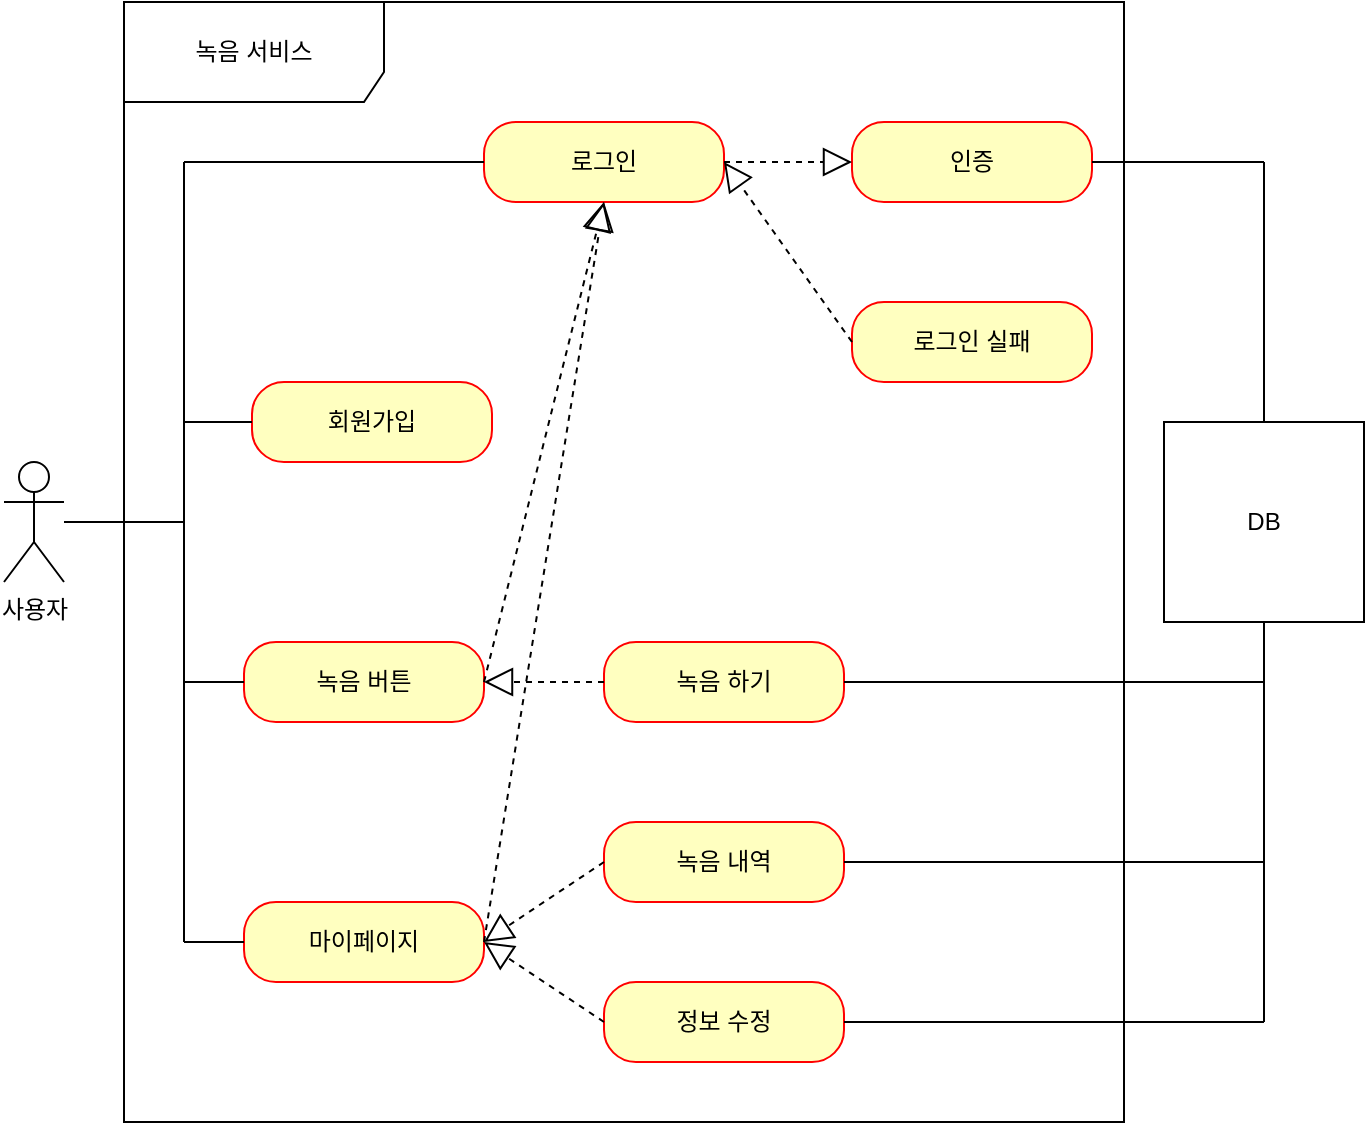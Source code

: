<mxfile version="22.0.8" type="github">
  <diagram name="페이지-1" id="mHJqjiFpOE5pRVUVB3GP">
    <mxGraphModel dx="674" dy="1057" grid="1" gridSize="10" guides="1" tooltips="1" connect="1" arrows="1" fold="1" page="1" pageScale="1" pageWidth="827" pageHeight="1169" math="0" shadow="0">
      <root>
        <mxCell id="0" />
        <mxCell id="1" parent="0" />
        <mxCell id="UscZ8xx2_ja9ftNdrWA7-1" value="사용자" style="shape=umlActor;verticalLabelPosition=bottom;verticalAlign=top;html=1;" vertex="1" parent="1">
          <mxGeometry x="20" y="390" width="30" height="60" as="geometry" />
        </mxCell>
        <mxCell id="UscZ8xx2_ja9ftNdrWA7-5" value="로그인" style="rounded=1;whiteSpace=wrap;html=1;arcSize=40;fontColor=#000000;fillColor=#ffffc0;strokeColor=#ff0000;" vertex="1" parent="1">
          <mxGeometry x="260" y="220" width="120" height="40" as="geometry" />
        </mxCell>
        <mxCell id="UscZ8xx2_ja9ftNdrWA7-7" value="회원가입" style="rounded=1;whiteSpace=wrap;html=1;arcSize=40;fontColor=#000000;fillColor=#ffffc0;strokeColor=#ff0000;" vertex="1" parent="1">
          <mxGeometry x="144" y="350" width="120" height="40" as="geometry" />
        </mxCell>
        <mxCell id="UscZ8xx2_ja9ftNdrWA7-8" value="녹음 버튼" style="rounded=1;whiteSpace=wrap;html=1;arcSize=40;fontColor=#000000;fillColor=#ffffc0;strokeColor=#ff0000;" vertex="1" parent="1">
          <mxGeometry x="140" y="480" width="120" height="40" as="geometry" />
        </mxCell>
        <mxCell id="UscZ8xx2_ja9ftNdrWA7-9" value="인증" style="rounded=1;whiteSpace=wrap;html=1;arcSize=40;fontColor=#000000;fillColor=#ffffc0;strokeColor=#ff0000;" vertex="1" parent="1">
          <mxGeometry x="444" y="220" width="120" height="40" as="geometry" />
        </mxCell>
        <mxCell id="UscZ8xx2_ja9ftNdrWA7-10" value="로그인 실패" style="rounded=1;whiteSpace=wrap;html=1;arcSize=40;fontColor=#000000;fillColor=#ffffc0;strokeColor=#ff0000;" vertex="1" parent="1">
          <mxGeometry x="444" y="310" width="120" height="40" as="geometry" />
        </mxCell>
        <mxCell id="UscZ8xx2_ja9ftNdrWA7-14" value="" style="endArrow=block;dashed=1;endFill=0;endSize=12;html=1;rounded=0;entryX=1;entryY=0.5;entryDx=0;entryDy=0;exitX=0;exitY=0.5;exitDx=0;exitDy=0;" edge="1" parent="1" source="UscZ8xx2_ja9ftNdrWA7-10" target="UscZ8xx2_ja9ftNdrWA7-5">
          <mxGeometry width="160" relative="1" as="geometry">
            <mxPoint x="394" y="410" as="sourcePoint" />
            <mxPoint x="554" y="410" as="targetPoint" />
          </mxGeometry>
        </mxCell>
        <mxCell id="UscZ8xx2_ja9ftNdrWA7-15" value="" style="endArrow=block;dashed=1;endFill=0;endSize=12;html=1;rounded=0;entryX=0;entryY=0.5;entryDx=0;entryDy=0;exitX=1;exitY=0.5;exitDx=0;exitDy=0;" edge="1" parent="1" source="UscZ8xx2_ja9ftNdrWA7-5" target="UscZ8xx2_ja9ftNdrWA7-9">
          <mxGeometry width="160" relative="1" as="geometry">
            <mxPoint x="384" y="280" as="sourcePoint" />
            <mxPoint x="554" y="410" as="targetPoint" />
          </mxGeometry>
        </mxCell>
        <mxCell id="UscZ8xx2_ja9ftNdrWA7-16" value="마이페이지" style="rounded=1;whiteSpace=wrap;html=1;arcSize=40;fontColor=#000000;fillColor=#ffffc0;strokeColor=#ff0000;" vertex="1" parent="1">
          <mxGeometry x="140" y="610" width="120" height="40" as="geometry" />
        </mxCell>
        <mxCell id="UscZ8xx2_ja9ftNdrWA7-17" value="녹음 내역" style="rounded=1;whiteSpace=wrap;html=1;arcSize=40;fontColor=#000000;fillColor=#ffffc0;strokeColor=#ff0000;" vertex="1" parent="1">
          <mxGeometry x="320" y="570" width="120" height="40" as="geometry" />
        </mxCell>
        <mxCell id="UscZ8xx2_ja9ftNdrWA7-19" value="" style="endArrow=block;dashed=1;endFill=0;endSize=12;html=1;rounded=0;exitX=0;exitY=0.5;exitDx=0;exitDy=0;entryX=1;entryY=0.5;entryDx=0;entryDy=0;" edge="1" parent="1" source="UscZ8xx2_ja9ftNdrWA7-17" target="UscZ8xx2_ja9ftNdrWA7-16">
          <mxGeometry width="160" relative="1" as="geometry">
            <mxPoint x="290" y="530" as="sourcePoint" />
            <mxPoint x="450" y="530" as="targetPoint" />
          </mxGeometry>
        </mxCell>
        <mxCell id="UscZ8xx2_ja9ftNdrWA7-20" value="녹음 하기" style="rounded=1;whiteSpace=wrap;html=1;arcSize=40;fontColor=#000000;fillColor=#ffffc0;strokeColor=#ff0000;" vertex="1" parent="1">
          <mxGeometry x="320" y="480" width="120" height="40" as="geometry" />
        </mxCell>
        <mxCell id="UscZ8xx2_ja9ftNdrWA7-26" value="정보 수정" style="rounded=1;whiteSpace=wrap;html=1;arcSize=40;fontColor=#000000;fillColor=#ffffc0;strokeColor=#ff0000;" vertex="1" parent="1">
          <mxGeometry x="320" y="650" width="120" height="40" as="geometry" />
        </mxCell>
        <mxCell id="UscZ8xx2_ja9ftNdrWA7-29" value="" style="endArrow=block;dashed=1;endFill=0;endSize=12;html=1;rounded=0;exitX=0;exitY=0.5;exitDx=0;exitDy=0;entryX=1;entryY=0.5;entryDx=0;entryDy=0;" edge="1" parent="1" source="UscZ8xx2_ja9ftNdrWA7-26" target="UscZ8xx2_ja9ftNdrWA7-16">
          <mxGeometry width="160" relative="1" as="geometry">
            <mxPoint x="290" y="490" as="sourcePoint" />
            <mxPoint x="450" y="490" as="targetPoint" />
          </mxGeometry>
        </mxCell>
        <mxCell id="UscZ8xx2_ja9ftNdrWA7-31" value="DB" style="html=1;whiteSpace=wrap;" vertex="1" parent="1">
          <mxGeometry x="600" y="370" width="100" height="100" as="geometry" />
        </mxCell>
        <mxCell id="UscZ8xx2_ja9ftNdrWA7-33" value="" style="endArrow=block;dashed=1;endFill=0;endSize=12;html=1;rounded=0;exitX=1;exitY=0.5;exitDx=0;exitDy=0;entryX=0.5;entryY=1;entryDx=0;entryDy=0;" edge="1" parent="1" source="UscZ8xx2_ja9ftNdrWA7-16" target="UscZ8xx2_ja9ftNdrWA7-5">
          <mxGeometry width="160" relative="1" as="geometry">
            <mxPoint x="270" y="590" as="sourcePoint" />
            <mxPoint x="460" y="390" as="targetPoint" />
          </mxGeometry>
        </mxCell>
        <mxCell id="UscZ8xx2_ja9ftNdrWA7-34" value="" style="endArrow=block;dashed=1;endFill=0;endSize=12;html=1;rounded=0;exitX=1;exitY=0.5;exitDx=0;exitDy=0;entryX=0.5;entryY=1;entryDx=0;entryDy=0;" edge="1" parent="1" source="UscZ8xx2_ja9ftNdrWA7-8" target="UscZ8xx2_ja9ftNdrWA7-5">
          <mxGeometry width="160" relative="1" as="geometry">
            <mxPoint x="250" y="510" as="sourcePoint" />
            <mxPoint x="410" y="510" as="targetPoint" />
          </mxGeometry>
        </mxCell>
        <mxCell id="UscZ8xx2_ja9ftNdrWA7-36" value="" style="endArrow=none;html=1;rounded=0;" edge="1" parent="1" source="UscZ8xx2_ja9ftNdrWA7-1">
          <mxGeometry width="50" height="50" relative="1" as="geometry">
            <mxPoint x="175" y="445" as="sourcePoint" />
            <mxPoint x="110" y="420" as="targetPoint" />
          </mxGeometry>
        </mxCell>
        <mxCell id="UscZ8xx2_ja9ftNdrWA7-37" value="" style="endArrow=block;dashed=1;endFill=0;endSize=12;html=1;rounded=0;exitX=0;exitY=0.5;exitDx=0;exitDy=0;entryX=1;entryY=0.5;entryDx=0;entryDy=0;" edge="1" parent="1" source="UscZ8xx2_ja9ftNdrWA7-20" target="UscZ8xx2_ja9ftNdrWA7-8">
          <mxGeometry width="160" relative="1" as="geometry">
            <mxPoint x="250" y="510" as="sourcePoint" />
            <mxPoint x="410" y="510" as="targetPoint" />
          </mxGeometry>
        </mxCell>
        <mxCell id="UscZ8xx2_ja9ftNdrWA7-38" value="" style="endArrow=none;html=1;rounded=0;" edge="1" parent="1">
          <mxGeometry width="50" height="50" relative="1" as="geometry">
            <mxPoint x="110" y="630" as="sourcePoint" />
            <mxPoint x="110" y="240" as="targetPoint" />
          </mxGeometry>
        </mxCell>
        <mxCell id="UscZ8xx2_ja9ftNdrWA7-39" value="" style="endArrow=none;html=1;rounded=0;entryX=0;entryY=0.5;entryDx=0;entryDy=0;" edge="1" parent="1" target="UscZ8xx2_ja9ftNdrWA7-16">
          <mxGeometry width="50" height="50" relative="1" as="geometry">
            <mxPoint x="110" y="630" as="sourcePoint" />
            <mxPoint x="220" y="410" as="targetPoint" />
          </mxGeometry>
        </mxCell>
        <mxCell id="UscZ8xx2_ja9ftNdrWA7-40" value="" style="endArrow=none;html=1;rounded=0;entryX=0;entryY=0.5;entryDx=0;entryDy=0;" edge="1" parent="1" target="UscZ8xx2_ja9ftNdrWA7-8">
          <mxGeometry width="50" height="50" relative="1" as="geometry">
            <mxPoint x="110" y="500" as="sourcePoint" />
            <mxPoint x="220" y="410" as="targetPoint" />
          </mxGeometry>
        </mxCell>
        <mxCell id="UscZ8xx2_ja9ftNdrWA7-41" value="" style="endArrow=none;html=1;rounded=0;entryX=0;entryY=0.5;entryDx=0;entryDy=0;" edge="1" parent="1" target="UscZ8xx2_ja9ftNdrWA7-7">
          <mxGeometry width="50" height="50" relative="1" as="geometry">
            <mxPoint x="110" y="370" as="sourcePoint" />
            <mxPoint x="220" y="410" as="targetPoint" />
          </mxGeometry>
        </mxCell>
        <mxCell id="UscZ8xx2_ja9ftNdrWA7-42" value="" style="endArrow=none;html=1;rounded=0;entryX=0;entryY=0.5;entryDx=0;entryDy=0;" edge="1" parent="1" target="UscZ8xx2_ja9ftNdrWA7-5">
          <mxGeometry width="50" height="50" relative="1" as="geometry">
            <mxPoint x="110" y="240" as="sourcePoint" />
            <mxPoint x="220" y="410" as="targetPoint" />
          </mxGeometry>
        </mxCell>
        <mxCell id="UscZ8xx2_ja9ftNdrWA7-43" value="녹음 서비스" style="shape=umlFrame;whiteSpace=wrap;html=1;pointerEvents=0;width=130;height=50;" vertex="1" parent="1">
          <mxGeometry x="80" y="160" width="500" height="560" as="geometry" />
        </mxCell>
        <mxCell id="UscZ8xx2_ja9ftNdrWA7-44" value="" style="endArrow=none;html=1;rounded=0;exitX=1;exitY=0.5;exitDx=0;exitDy=0;" edge="1" parent="1" source="UscZ8xx2_ja9ftNdrWA7-9">
          <mxGeometry width="50" height="50" relative="1" as="geometry">
            <mxPoint x="500" y="460" as="sourcePoint" />
            <mxPoint x="650" y="240" as="targetPoint" />
          </mxGeometry>
        </mxCell>
        <mxCell id="UscZ8xx2_ja9ftNdrWA7-45" value="" style="endArrow=none;html=1;rounded=0;entryX=0.5;entryY=0;entryDx=0;entryDy=0;" edge="1" parent="1" target="UscZ8xx2_ja9ftNdrWA7-31">
          <mxGeometry width="50" height="50" relative="1" as="geometry">
            <mxPoint x="650" y="240" as="sourcePoint" />
            <mxPoint x="640" y="260" as="targetPoint" />
          </mxGeometry>
        </mxCell>
        <mxCell id="UscZ8xx2_ja9ftNdrWA7-46" value="" style="endArrow=none;html=1;rounded=0;exitX=1;exitY=0.5;exitDx=0;exitDy=0;" edge="1" parent="1" source="UscZ8xx2_ja9ftNdrWA7-20">
          <mxGeometry width="50" height="50" relative="1" as="geometry">
            <mxPoint x="490" y="460" as="sourcePoint" />
            <mxPoint x="650" y="500" as="targetPoint" />
          </mxGeometry>
        </mxCell>
        <mxCell id="UscZ8xx2_ja9ftNdrWA7-47" value="" style="endArrow=none;html=1;rounded=0;exitX=1;exitY=0.5;exitDx=0;exitDy=0;" edge="1" parent="1">
          <mxGeometry width="50" height="50" relative="1" as="geometry">
            <mxPoint x="440" y="590" as="sourcePoint" />
            <mxPoint x="650" y="590" as="targetPoint" />
          </mxGeometry>
        </mxCell>
        <mxCell id="UscZ8xx2_ja9ftNdrWA7-48" value="" style="endArrow=none;html=1;rounded=0;exitX=1;exitY=0.5;exitDx=0;exitDy=0;" edge="1" parent="1">
          <mxGeometry width="50" height="50" relative="1" as="geometry">
            <mxPoint x="440" y="670" as="sourcePoint" />
            <mxPoint x="650" y="670" as="targetPoint" />
          </mxGeometry>
        </mxCell>
        <mxCell id="UscZ8xx2_ja9ftNdrWA7-49" value="" style="endArrow=none;html=1;rounded=0;entryX=0.5;entryY=1;entryDx=0;entryDy=0;" edge="1" parent="1" target="UscZ8xx2_ja9ftNdrWA7-31">
          <mxGeometry width="50" height="50" relative="1" as="geometry">
            <mxPoint x="650" y="670" as="sourcePoint" />
            <mxPoint x="650" y="630" as="targetPoint" />
          </mxGeometry>
        </mxCell>
      </root>
    </mxGraphModel>
  </diagram>
</mxfile>

